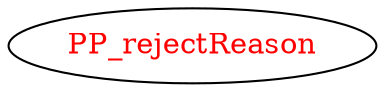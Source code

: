 digraph dependencyGraph {
 concentrate=true;
 ranksep="2.0";
 rankdir="LR"; 
 splines="ortho";
"PP_rejectReason" [fontcolor="red"];
}